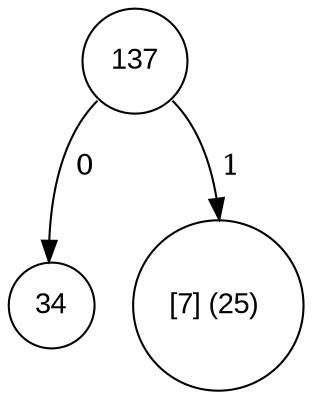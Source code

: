 digraph tree {
	node [fontname="Arial", shape="circle", width=0.5]; 

137:sw -> 34 [label = " 0"]; 
34 [label = "34"]; 
137:se -> 55 [label = " 1"]; 
55 [label = "[7] (25) "]; 
}
